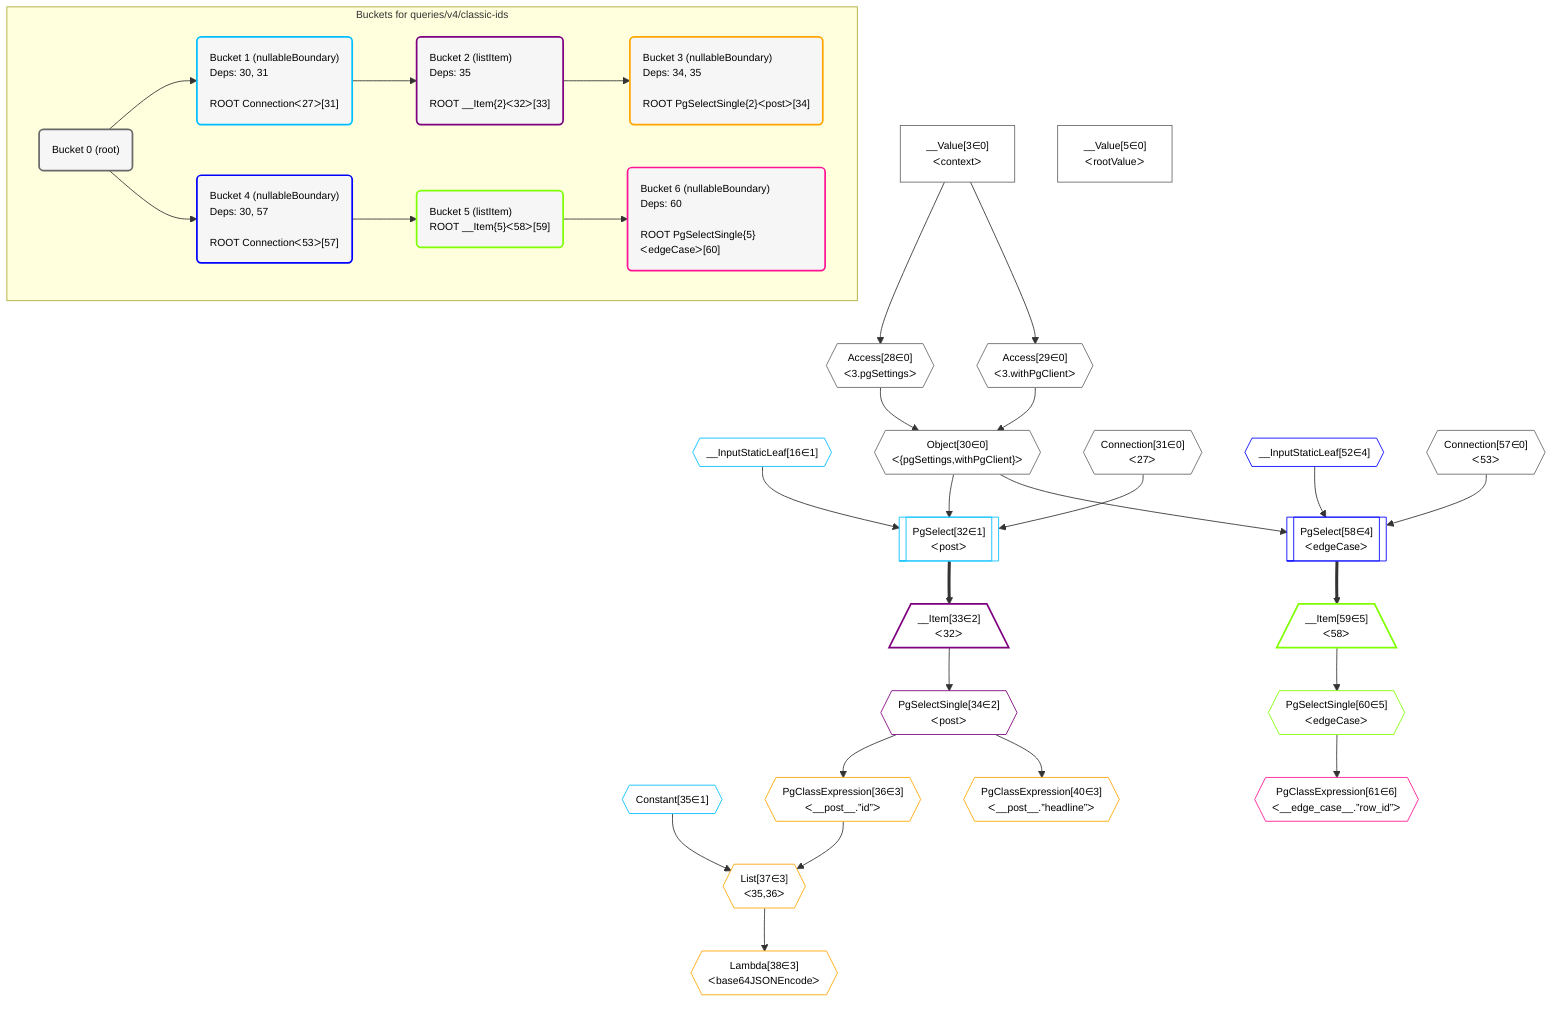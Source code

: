 %%{init: {'themeVariables': { 'fontSize': '12px'}}}%%
graph TD
    classDef path fill:#eee,stroke:#000,color:#000
    classDef plan fill:#fff,stroke-width:1px,color:#000
    classDef itemplan fill:#fff,stroke-width:2px,color:#000
    classDef unbatchedplan fill:#dff,stroke-width:1px,color:#000
    classDef sideeffectplan fill:#fcc,stroke-width:2px,color:#000
    classDef bucket fill:#f6f6f6,color:#000,stroke-width:2px,text-align:left


    %% define steps
    __Value3["__Value[3∈0]<br />ᐸcontextᐳ"]:::plan
    __Value5["__Value[5∈0]<br />ᐸrootValueᐳ"]:::plan
    __InputStaticLeaf16{{"__InputStaticLeaf[16∈1]"}}:::plan
    Access28{{"Access[28∈0]<br />ᐸ3.pgSettingsᐳ"}}:::plan
    Access29{{"Access[29∈0]<br />ᐸ3.withPgClientᐳ"}}:::plan
    Object30{{"Object[30∈0]<br />ᐸ{pgSettings,withPgClient}ᐳ"}}:::plan
    Connection31{{"Connection[31∈0]<br />ᐸ27ᐳ"}}:::plan
    PgSelect32[["PgSelect[32∈1]<br />ᐸpostᐳ"]]:::plan
    __Item33[/"__Item[33∈2]<br />ᐸ32ᐳ"\]:::itemplan
    PgSelectSingle34{{"PgSelectSingle[34∈2]<br />ᐸpostᐳ"}}:::plan
    Constant35{{"Constant[35∈1]"}}:::plan
    PgClassExpression36{{"PgClassExpression[36∈3]<br />ᐸ__post__.”id”ᐳ"}}:::plan
    List37{{"List[37∈3]<br />ᐸ35,36ᐳ"}}:::plan
    Lambda38{{"Lambda[38∈3]<br />ᐸbase64JSONEncodeᐳ"}}:::plan
    PgClassExpression40{{"PgClassExpression[40∈3]<br />ᐸ__post__.”headline”ᐳ"}}:::plan
    __InputStaticLeaf52{{"__InputStaticLeaf[52∈4]"}}:::plan
    Connection57{{"Connection[57∈0]<br />ᐸ53ᐳ"}}:::plan
    PgSelect58[["PgSelect[58∈4]<br />ᐸedgeCaseᐳ"]]:::plan
    __Item59[/"__Item[59∈5]<br />ᐸ58ᐳ"\]:::itemplan
    PgSelectSingle60{{"PgSelectSingle[60∈5]<br />ᐸedgeCaseᐳ"}}:::plan
    PgClassExpression61{{"PgClassExpression[61∈6]<br />ᐸ__edge_case__.”row_id”ᐳ"}}:::plan

    %% plan dependencies
    __Value3 --> Access28
    __Value3 --> Access29
    Access28 & Access29 --> Object30
    Object30 & __InputStaticLeaf16 & Connection31 --> PgSelect32
    PgSelect32 ==> __Item33
    __Item33 --> PgSelectSingle34
    PgSelectSingle34 --> PgClassExpression36
    Constant35 & PgClassExpression36 --> List37
    List37 --> Lambda38
    PgSelectSingle34 --> PgClassExpression40
    Object30 & __InputStaticLeaf52 & Connection57 --> PgSelect58
    PgSelect58 ==> __Item59
    __Item59 --> PgSelectSingle60
    PgSelectSingle60 --> PgClassExpression61

    subgraph "Buckets for queries/v4/classic-ids"
    Bucket0("Bucket 0 (root)"):::bucket
    classDef bucket0 stroke:#696969
    class Bucket0,__Value3,__Value5,Access28,Access29,Object30,Connection31,Connection57 bucket0
    Bucket1("Bucket 1 (nullableBoundary)<br />Deps: 30, 31<br /><br />ROOT Connectionᐸ27ᐳ[31]"):::bucket
    classDef bucket1 stroke:#00bfff
    class Bucket1,__InputStaticLeaf16,PgSelect32,Constant35 bucket1
    Bucket2("Bucket 2 (listItem)<br />Deps: 35<br /><br />ROOT __Item{2}ᐸ32ᐳ[33]"):::bucket
    classDef bucket2 stroke:#7f007f
    class Bucket2,__Item33,PgSelectSingle34 bucket2
    Bucket3("Bucket 3 (nullableBoundary)<br />Deps: 34, 35<br /><br />ROOT PgSelectSingle{2}ᐸpostᐳ[34]"):::bucket
    classDef bucket3 stroke:#ffa500
    class Bucket3,PgClassExpression36,List37,Lambda38,PgClassExpression40 bucket3
    Bucket4("Bucket 4 (nullableBoundary)<br />Deps: 30, 57<br /><br />ROOT Connectionᐸ53ᐳ[57]"):::bucket
    classDef bucket4 stroke:#0000ff
    class Bucket4,__InputStaticLeaf52,PgSelect58 bucket4
    Bucket5("Bucket 5 (listItem)<br />ROOT __Item{5}ᐸ58ᐳ[59]"):::bucket
    classDef bucket5 stroke:#7fff00
    class Bucket5,__Item59,PgSelectSingle60 bucket5
    Bucket6("Bucket 6 (nullableBoundary)<br />Deps: 60<br /><br />ROOT PgSelectSingle{5}ᐸedgeCaseᐳ[60]"):::bucket
    classDef bucket6 stroke:#ff1493
    class Bucket6,PgClassExpression61 bucket6
    Bucket0 --> Bucket1 & Bucket4
    Bucket1 --> Bucket2
    Bucket2 --> Bucket3
    Bucket4 --> Bucket5
    Bucket5 --> Bucket6
    end